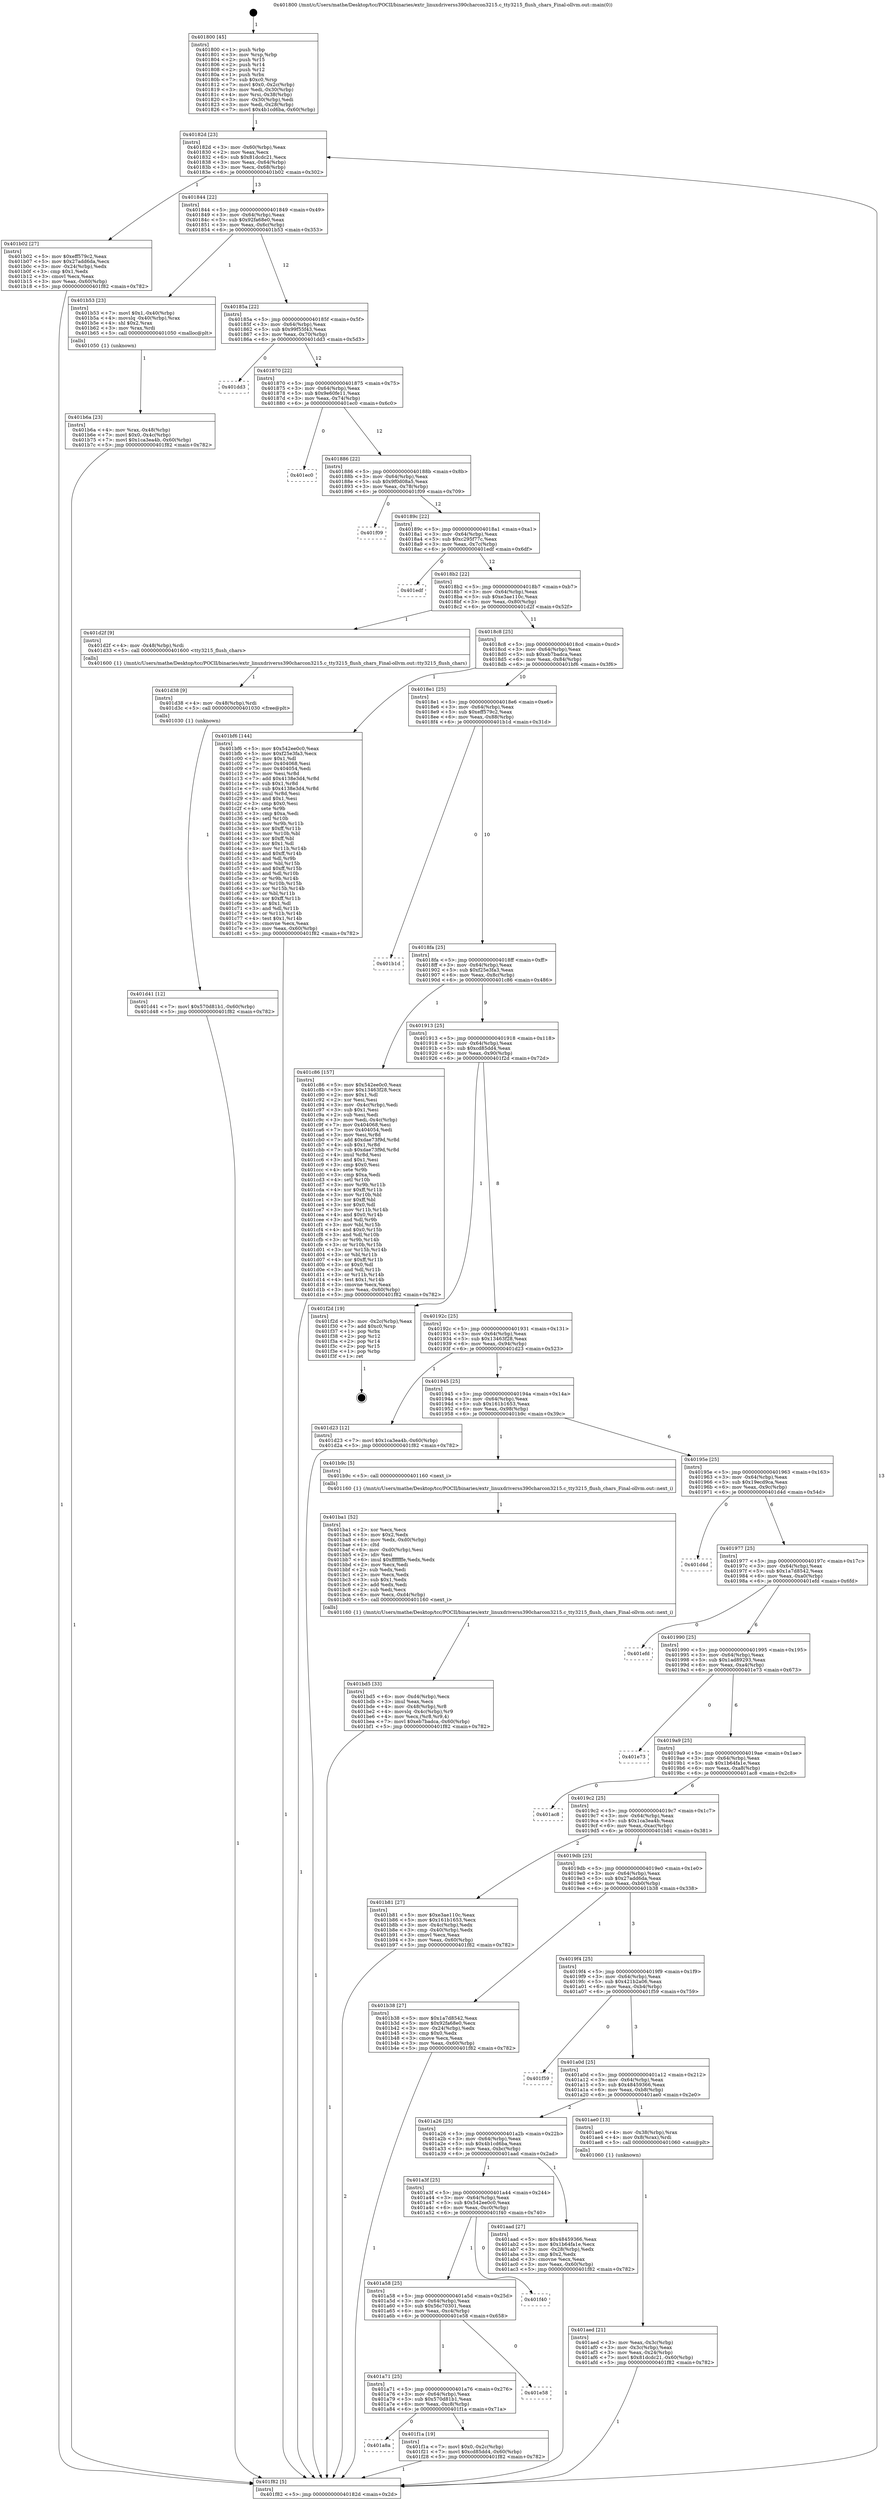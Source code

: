 digraph "0x401800" {
  label = "0x401800 (/mnt/c/Users/mathe/Desktop/tcc/POCII/binaries/extr_linuxdriverss390charcon3215.c_tty3215_flush_chars_Final-ollvm.out::main(0))"
  labelloc = "t"
  node[shape=record]

  Entry [label="",width=0.3,height=0.3,shape=circle,fillcolor=black,style=filled]
  "0x40182d" [label="{
     0x40182d [23]\l
     | [instrs]\l
     &nbsp;&nbsp;0x40182d \<+3\>: mov -0x60(%rbp),%eax\l
     &nbsp;&nbsp;0x401830 \<+2\>: mov %eax,%ecx\l
     &nbsp;&nbsp;0x401832 \<+6\>: sub $0x81dcdc21,%ecx\l
     &nbsp;&nbsp;0x401838 \<+3\>: mov %eax,-0x64(%rbp)\l
     &nbsp;&nbsp;0x40183b \<+3\>: mov %ecx,-0x68(%rbp)\l
     &nbsp;&nbsp;0x40183e \<+6\>: je 0000000000401b02 \<main+0x302\>\l
  }"]
  "0x401b02" [label="{
     0x401b02 [27]\l
     | [instrs]\l
     &nbsp;&nbsp;0x401b02 \<+5\>: mov $0xeff579c2,%eax\l
     &nbsp;&nbsp;0x401b07 \<+5\>: mov $0x27add6da,%ecx\l
     &nbsp;&nbsp;0x401b0c \<+3\>: mov -0x24(%rbp),%edx\l
     &nbsp;&nbsp;0x401b0f \<+3\>: cmp $0x1,%edx\l
     &nbsp;&nbsp;0x401b12 \<+3\>: cmovl %ecx,%eax\l
     &nbsp;&nbsp;0x401b15 \<+3\>: mov %eax,-0x60(%rbp)\l
     &nbsp;&nbsp;0x401b18 \<+5\>: jmp 0000000000401f82 \<main+0x782\>\l
  }"]
  "0x401844" [label="{
     0x401844 [22]\l
     | [instrs]\l
     &nbsp;&nbsp;0x401844 \<+5\>: jmp 0000000000401849 \<main+0x49\>\l
     &nbsp;&nbsp;0x401849 \<+3\>: mov -0x64(%rbp),%eax\l
     &nbsp;&nbsp;0x40184c \<+5\>: sub $0x92fa68e0,%eax\l
     &nbsp;&nbsp;0x401851 \<+3\>: mov %eax,-0x6c(%rbp)\l
     &nbsp;&nbsp;0x401854 \<+6\>: je 0000000000401b53 \<main+0x353\>\l
  }"]
  Exit [label="",width=0.3,height=0.3,shape=circle,fillcolor=black,style=filled,peripheries=2]
  "0x401b53" [label="{
     0x401b53 [23]\l
     | [instrs]\l
     &nbsp;&nbsp;0x401b53 \<+7\>: movl $0x1,-0x40(%rbp)\l
     &nbsp;&nbsp;0x401b5a \<+4\>: movslq -0x40(%rbp),%rax\l
     &nbsp;&nbsp;0x401b5e \<+4\>: shl $0x2,%rax\l
     &nbsp;&nbsp;0x401b62 \<+3\>: mov %rax,%rdi\l
     &nbsp;&nbsp;0x401b65 \<+5\>: call 0000000000401050 \<malloc@plt\>\l
     | [calls]\l
     &nbsp;&nbsp;0x401050 \{1\} (unknown)\l
  }"]
  "0x40185a" [label="{
     0x40185a [22]\l
     | [instrs]\l
     &nbsp;&nbsp;0x40185a \<+5\>: jmp 000000000040185f \<main+0x5f\>\l
     &nbsp;&nbsp;0x40185f \<+3\>: mov -0x64(%rbp),%eax\l
     &nbsp;&nbsp;0x401862 \<+5\>: sub $0x99f55f43,%eax\l
     &nbsp;&nbsp;0x401867 \<+3\>: mov %eax,-0x70(%rbp)\l
     &nbsp;&nbsp;0x40186a \<+6\>: je 0000000000401dd3 \<main+0x5d3\>\l
  }"]
  "0x401a8a" [label="{
     0x401a8a\l
  }", style=dashed]
  "0x401dd3" [label="{
     0x401dd3\l
  }", style=dashed]
  "0x401870" [label="{
     0x401870 [22]\l
     | [instrs]\l
     &nbsp;&nbsp;0x401870 \<+5\>: jmp 0000000000401875 \<main+0x75\>\l
     &nbsp;&nbsp;0x401875 \<+3\>: mov -0x64(%rbp),%eax\l
     &nbsp;&nbsp;0x401878 \<+5\>: sub $0x9e60fe11,%eax\l
     &nbsp;&nbsp;0x40187d \<+3\>: mov %eax,-0x74(%rbp)\l
     &nbsp;&nbsp;0x401880 \<+6\>: je 0000000000401ec0 \<main+0x6c0\>\l
  }"]
  "0x401f1a" [label="{
     0x401f1a [19]\l
     | [instrs]\l
     &nbsp;&nbsp;0x401f1a \<+7\>: movl $0x0,-0x2c(%rbp)\l
     &nbsp;&nbsp;0x401f21 \<+7\>: movl $0xcd85dd4,-0x60(%rbp)\l
     &nbsp;&nbsp;0x401f28 \<+5\>: jmp 0000000000401f82 \<main+0x782\>\l
  }"]
  "0x401ec0" [label="{
     0x401ec0\l
  }", style=dashed]
  "0x401886" [label="{
     0x401886 [22]\l
     | [instrs]\l
     &nbsp;&nbsp;0x401886 \<+5\>: jmp 000000000040188b \<main+0x8b\>\l
     &nbsp;&nbsp;0x40188b \<+3\>: mov -0x64(%rbp),%eax\l
     &nbsp;&nbsp;0x40188e \<+5\>: sub $0x9f0d08a5,%eax\l
     &nbsp;&nbsp;0x401893 \<+3\>: mov %eax,-0x78(%rbp)\l
     &nbsp;&nbsp;0x401896 \<+6\>: je 0000000000401f09 \<main+0x709\>\l
  }"]
  "0x401a71" [label="{
     0x401a71 [25]\l
     | [instrs]\l
     &nbsp;&nbsp;0x401a71 \<+5\>: jmp 0000000000401a76 \<main+0x276\>\l
     &nbsp;&nbsp;0x401a76 \<+3\>: mov -0x64(%rbp),%eax\l
     &nbsp;&nbsp;0x401a79 \<+5\>: sub $0x570d81b1,%eax\l
     &nbsp;&nbsp;0x401a7e \<+6\>: mov %eax,-0xc8(%rbp)\l
     &nbsp;&nbsp;0x401a84 \<+6\>: je 0000000000401f1a \<main+0x71a\>\l
  }"]
  "0x401f09" [label="{
     0x401f09\l
  }", style=dashed]
  "0x40189c" [label="{
     0x40189c [22]\l
     | [instrs]\l
     &nbsp;&nbsp;0x40189c \<+5\>: jmp 00000000004018a1 \<main+0xa1\>\l
     &nbsp;&nbsp;0x4018a1 \<+3\>: mov -0x64(%rbp),%eax\l
     &nbsp;&nbsp;0x4018a4 \<+5\>: sub $0xc295f77c,%eax\l
     &nbsp;&nbsp;0x4018a9 \<+3\>: mov %eax,-0x7c(%rbp)\l
     &nbsp;&nbsp;0x4018ac \<+6\>: je 0000000000401edf \<main+0x6df\>\l
  }"]
  "0x401e58" [label="{
     0x401e58\l
  }", style=dashed]
  "0x401edf" [label="{
     0x401edf\l
  }", style=dashed]
  "0x4018b2" [label="{
     0x4018b2 [22]\l
     | [instrs]\l
     &nbsp;&nbsp;0x4018b2 \<+5\>: jmp 00000000004018b7 \<main+0xb7\>\l
     &nbsp;&nbsp;0x4018b7 \<+3\>: mov -0x64(%rbp),%eax\l
     &nbsp;&nbsp;0x4018ba \<+5\>: sub $0xe3ae110c,%eax\l
     &nbsp;&nbsp;0x4018bf \<+3\>: mov %eax,-0x80(%rbp)\l
     &nbsp;&nbsp;0x4018c2 \<+6\>: je 0000000000401d2f \<main+0x52f\>\l
  }"]
  "0x401a58" [label="{
     0x401a58 [25]\l
     | [instrs]\l
     &nbsp;&nbsp;0x401a58 \<+5\>: jmp 0000000000401a5d \<main+0x25d\>\l
     &nbsp;&nbsp;0x401a5d \<+3\>: mov -0x64(%rbp),%eax\l
     &nbsp;&nbsp;0x401a60 \<+5\>: sub $0x56c70301,%eax\l
     &nbsp;&nbsp;0x401a65 \<+6\>: mov %eax,-0xc4(%rbp)\l
     &nbsp;&nbsp;0x401a6b \<+6\>: je 0000000000401e58 \<main+0x658\>\l
  }"]
  "0x401d2f" [label="{
     0x401d2f [9]\l
     | [instrs]\l
     &nbsp;&nbsp;0x401d2f \<+4\>: mov -0x48(%rbp),%rdi\l
     &nbsp;&nbsp;0x401d33 \<+5\>: call 0000000000401600 \<tty3215_flush_chars\>\l
     | [calls]\l
     &nbsp;&nbsp;0x401600 \{1\} (/mnt/c/Users/mathe/Desktop/tcc/POCII/binaries/extr_linuxdriverss390charcon3215.c_tty3215_flush_chars_Final-ollvm.out::tty3215_flush_chars)\l
  }"]
  "0x4018c8" [label="{
     0x4018c8 [25]\l
     | [instrs]\l
     &nbsp;&nbsp;0x4018c8 \<+5\>: jmp 00000000004018cd \<main+0xcd\>\l
     &nbsp;&nbsp;0x4018cd \<+3\>: mov -0x64(%rbp),%eax\l
     &nbsp;&nbsp;0x4018d0 \<+5\>: sub $0xeb7badca,%eax\l
     &nbsp;&nbsp;0x4018d5 \<+6\>: mov %eax,-0x84(%rbp)\l
     &nbsp;&nbsp;0x4018db \<+6\>: je 0000000000401bf6 \<main+0x3f6\>\l
  }"]
  "0x401f40" [label="{
     0x401f40\l
  }", style=dashed]
  "0x401bf6" [label="{
     0x401bf6 [144]\l
     | [instrs]\l
     &nbsp;&nbsp;0x401bf6 \<+5\>: mov $0x542ee0c0,%eax\l
     &nbsp;&nbsp;0x401bfb \<+5\>: mov $0xf25e3fa3,%ecx\l
     &nbsp;&nbsp;0x401c00 \<+2\>: mov $0x1,%dl\l
     &nbsp;&nbsp;0x401c02 \<+7\>: mov 0x404068,%esi\l
     &nbsp;&nbsp;0x401c09 \<+7\>: mov 0x404054,%edi\l
     &nbsp;&nbsp;0x401c10 \<+3\>: mov %esi,%r8d\l
     &nbsp;&nbsp;0x401c13 \<+7\>: add $0x4138e3d4,%r8d\l
     &nbsp;&nbsp;0x401c1a \<+4\>: sub $0x1,%r8d\l
     &nbsp;&nbsp;0x401c1e \<+7\>: sub $0x4138e3d4,%r8d\l
     &nbsp;&nbsp;0x401c25 \<+4\>: imul %r8d,%esi\l
     &nbsp;&nbsp;0x401c29 \<+3\>: and $0x1,%esi\l
     &nbsp;&nbsp;0x401c2c \<+3\>: cmp $0x0,%esi\l
     &nbsp;&nbsp;0x401c2f \<+4\>: sete %r9b\l
     &nbsp;&nbsp;0x401c33 \<+3\>: cmp $0xa,%edi\l
     &nbsp;&nbsp;0x401c36 \<+4\>: setl %r10b\l
     &nbsp;&nbsp;0x401c3a \<+3\>: mov %r9b,%r11b\l
     &nbsp;&nbsp;0x401c3d \<+4\>: xor $0xff,%r11b\l
     &nbsp;&nbsp;0x401c41 \<+3\>: mov %r10b,%bl\l
     &nbsp;&nbsp;0x401c44 \<+3\>: xor $0xff,%bl\l
     &nbsp;&nbsp;0x401c47 \<+3\>: xor $0x1,%dl\l
     &nbsp;&nbsp;0x401c4a \<+3\>: mov %r11b,%r14b\l
     &nbsp;&nbsp;0x401c4d \<+4\>: and $0xff,%r14b\l
     &nbsp;&nbsp;0x401c51 \<+3\>: and %dl,%r9b\l
     &nbsp;&nbsp;0x401c54 \<+3\>: mov %bl,%r15b\l
     &nbsp;&nbsp;0x401c57 \<+4\>: and $0xff,%r15b\l
     &nbsp;&nbsp;0x401c5b \<+3\>: and %dl,%r10b\l
     &nbsp;&nbsp;0x401c5e \<+3\>: or %r9b,%r14b\l
     &nbsp;&nbsp;0x401c61 \<+3\>: or %r10b,%r15b\l
     &nbsp;&nbsp;0x401c64 \<+3\>: xor %r15b,%r14b\l
     &nbsp;&nbsp;0x401c67 \<+3\>: or %bl,%r11b\l
     &nbsp;&nbsp;0x401c6a \<+4\>: xor $0xff,%r11b\l
     &nbsp;&nbsp;0x401c6e \<+3\>: or $0x1,%dl\l
     &nbsp;&nbsp;0x401c71 \<+3\>: and %dl,%r11b\l
     &nbsp;&nbsp;0x401c74 \<+3\>: or %r11b,%r14b\l
     &nbsp;&nbsp;0x401c77 \<+4\>: test $0x1,%r14b\l
     &nbsp;&nbsp;0x401c7b \<+3\>: cmovne %ecx,%eax\l
     &nbsp;&nbsp;0x401c7e \<+3\>: mov %eax,-0x60(%rbp)\l
     &nbsp;&nbsp;0x401c81 \<+5\>: jmp 0000000000401f82 \<main+0x782\>\l
  }"]
  "0x4018e1" [label="{
     0x4018e1 [25]\l
     | [instrs]\l
     &nbsp;&nbsp;0x4018e1 \<+5\>: jmp 00000000004018e6 \<main+0xe6\>\l
     &nbsp;&nbsp;0x4018e6 \<+3\>: mov -0x64(%rbp),%eax\l
     &nbsp;&nbsp;0x4018e9 \<+5\>: sub $0xeff579c2,%eax\l
     &nbsp;&nbsp;0x4018ee \<+6\>: mov %eax,-0x88(%rbp)\l
     &nbsp;&nbsp;0x4018f4 \<+6\>: je 0000000000401b1d \<main+0x31d\>\l
  }"]
  "0x401d41" [label="{
     0x401d41 [12]\l
     | [instrs]\l
     &nbsp;&nbsp;0x401d41 \<+7\>: movl $0x570d81b1,-0x60(%rbp)\l
     &nbsp;&nbsp;0x401d48 \<+5\>: jmp 0000000000401f82 \<main+0x782\>\l
  }"]
  "0x401b1d" [label="{
     0x401b1d\l
  }", style=dashed]
  "0x4018fa" [label="{
     0x4018fa [25]\l
     | [instrs]\l
     &nbsp;&nbsp;0x4018fa \<+5\>: jmp 00000000004018ff \<main+0xff\>\l
     &nbsp;&nbsp;0x4018ff \<+3\>: mov -0x64(%rbp),%eax\l
     &nbsp;&nbsp;0x401902 \<+5\>: sub $0xf25e3fa3,%eax\l
     &nbsp;&nbsp;0x401907 \<+6\>: mov %eax,-0x8c(%rbp)\l
     &nbsp;&nbsp;0x40190d \<+6\>: je 0000000000401c86 \<main+0x486\>\l
  }"]
  "0x401d38" [label="{
     0x401d38 [9]\l
     | [instrs]\l
     &nbsp;&nbsp;0x401d38 \<+4\>: mov -0x48(%rbp),%rdi\l
     &nbsp;&nbsp;0x401d3c \<+5\>: call 0000000000401030 \<free@plt\>\l
     | [calls]\l
     &nbsp;&nbsp;0x401030 \{1\} (unknown)\l
  }"]
  "0x401c86" [label="{
     0x401c86 [157]\l
     | [instrs]\l
     &nbsp;&nbsp;0x401c86 \<+5\>: mov $0x542ee0c0,%eax\l
     &nbsp;&nbsp;0x401c8b \<+5\>: mov $0x13463f28,%ecx\l
     &nbsp;&nbsp;0x401c90 \<+2\>: mov $0x1,%dl\l
     &nbsp;&nbsp;0x401c92 \<+2\>: xor %esi,%esi\l
     &nbsp;&nbsp;0x401c94 \<+3\>: mov -0x4c(%rbp),%edi\l
     &nbsp;&nbsp;0x401c97 \<+3\>: sub $0x1,%esi\l
     &nbsp;&nbsp;0x401c9a \<+2\>: sub %esi,%edi\l
     &nbsp;&nbsp;0x401c9c \<+3\>: mov %edi,-0x4c(%rbp)\l
     &nbsp;&nbsp;0x401c9f \<+7\>: mov 0x404068,%esi\l
     &nbsp;&nbsp;0x401ca6 \<+7\>: mov 0x404054,%edi\l
     &nbsp;&nbsp;0x401cad \<+3\>: mov %esi,%r8d\l
     &nbsp;&nbsp;0x401cb0 \<+7\>: add $0xdae73f9d,%r8d\l
     &nbsp;&nbsp;0x401cb7 \<+4\>: sub $0x1,%r8d\l
     &nbsp;&nbsp;0x401cbb \<+7\>: sub $0xdae73f9d,%r8d\l
     &nbsp;&nbsp;0x401cc2 \<+4\>: imul %r8d,%esi\l
     &nbsp;&nbsp;0x401cc6 \<+3\>: and $0x1,%esi\l
     &nbsp;&nbsp;0x401cc9 \<+3\>: cmp $0x0,%esi\l
     &nbsp;&nbsp;0x401ccc \<+4\>: sete %r9b\l
     &nbsp;&nbsp;0x401cd0 \<+3\>: cmp $0xa,%edi\l
     &nbsp;&nbsp;0x401cd3 \<+4\>: setl %r10b\l
     &nbsp;&nbsp;0x401cd7 \<+3\>: mov %r9b,%r11b\l
     &nbsp;&nbsp;0x401cda \<+4\>: xor $0xff,%r11b\l
     &nbsp;&nbsp;0x401cde \<+3\>: mov %r10b,%bl\l
     &nbsp;&nbsp;0x401ce1 \<+3\>: xor $0xff,%bl\l
     &nbsp;&nbsp;0x401ce4 \<+3\>: xor $0x0,%dl\l
     &nbsp;&nbsp;0x401ce7 \<+3\>: mov %r11b,%r14b\l
     &nbsp;&nbsp;0x401cea \<+4\>: and $0x0,%r14b\l
     &nbsp;&nbsp;0x401cee \<+3\>: and %dl,%r9b\l
     &nbsp;&nbsp;0x401cf1 \<+3\>: mov %bl,%r15b\l
     &nbsp;&nbsp;0x401cf4 \<+4\>: and $0x0,%r15b\l
     &nbsp;&nbsp;0x401cf8 \<+3\>: and %dl,%r10b\l
     &nbsp;&nbsp;0x401cfb \<+3\>: or %r9b,%r14b\l
     &nbsp;&nbsp;0x401cfe \<+3\>: or %r10b,%r15b\l
     &nbsp;&nbsp;0x401d01 \<+3\>: xor %r15b,%r14b\l
     &nbsp;&nbsp;0x401d04 \<+3\>: or %bl,%r11b\l
     &nbsp;&nbsp;0x401d07 \<+4\>: xor $0xff,%r11b\l
     &nbsp;&nbsp;0x401d0b \<+3\>: or $0x0,%dl\l
     &nbsp;&nbsp;0x401d0e \<+3\>: and %dl,%r11b\l
     &nbsp;&nbsp;0x401d11 \<+3\>: or %r11b,%r14b\l
     &nbsp;&nbsp;0x401d14 \<+4\>: test $0x1,%r14b\l
     &nbsp;&nbsp;0x401d18 \<+3\>: cmovne %ecx,%eax\l
     &nbsp;&nbsp;0x401d1b \<+3\>: mov %eax,-0x60(%rbp)\l
     &nbsp;&nbsp;0x401d1e \<+5\>: jmp 0000000000401f82 \<main+0x782\>\l
  }"]
  "0x401913" [label="{
     0x401913 [25]\l
     | [instrs]\l
     &nbsp;&nbsp;0x401913 \<+5\>: jmp 0000000000401918 \<main+0x118\>\l
     &nbsp;&nbsp;0x401918 \<+3\>: mov -0x64(%rbp),%eax\l
     &nbsp;&nbsp;0x40191b \<+5\>: sub $0xcd85dd4,%eax\l
     &nbsp;&nbsp;0x401920 \<+6\>: mov %eax,-0x90(%rbp)\l
     &nbsp;&nbsp;0x401926 \<+6\>: je 0000000000401f2d \<main+0x72d\>\l
  }"]
  "0x401bd5" [label="{
     0x401bd5 [33]\l
     | [instrs]\l
     &nbsp;&nbsp;0x401bd5 \<+6\>: mov -0xd4(%rbp),%ecx\l
     &nbsp;&nbsp;0x401bdb \<+3\>: imul %eax,%ecx\l
     &nbsp;&nbsp;0x401bde \<+4\>: mov -0x48(%rbp),%r8\l
     &nbsp;&nbsp;0x401be2 \<+4\>: movslq -0x4c(%rbp),%r9\l
     &nbsp;&nbsp;0x401be6 \<+4\>: mov %ecx,(%r8,%r9,4)\l
     &nbsp;&nbsp;0x401bea \<+7\>: movl $0xeb7badca,-0x60(%rbp)\l
     &nbsp;&nbsp;0x401bf1 \<+5\>: jmp 0000000000401f82 \<main+0x782\>\l
  }"]
  "0x401f2d" [label="{
     0x401f2d [19]\l
     | [instrs]\l
     &nbsp;&nbsp;0x401f2d \<+3\>: mov -0x2c(%rbp),%eax\l
     &nbsp;&nbsp;0x401f30 \<+7\>: add $0xc0,%rsp\l
     &nbsp;&nbsp;0x401f37 \<+1\>: pop %rbx\l
     &nbsp;&nbsp;0x401f38 \<+2\>: pop %r12\l
     &nbsp;&nbsp;0x401f3a \<+2\>: pop %r14\l
     &nbsp;&nbsp;0x401f3c \<+2\>: pop %r15\l
     &nbsp;&nbsp;0x401f3e \<+1\>: pop %rbp\l
     &nbsp;&nbsp;0x401f3f \<+1\>: ret\l
  }"]
  "0x40192c" [label="{
     0x40192c [25]\l
     | [instrs]\l
     &nbsp;&nbsp;0x40192c \<+5\>: jmp 0000000000401931 \<main+0x131\>\l
     &nbsp;&nbsp;0x401931 \<+3\>: mov -0x64(%rbp),%eax\l
     &nbsp;&nbsp;0x401934 \<+5\>: sub $0x13463f28,%eax\l
     &nbsp;&nbsp;0x401939 \<+6\>: mov %eax,-0x94(%rbp)\l
     &nbsp;&nbsp;0x40193f \<+6\>: je 0000000000401d23 \<main+0x523\>\l
  }"]
  "0x401ba1" [label="{
     0x401ba1 [52]\l
     | [instrs]\l
     &nbsp;&nbsp;0x401ba1 \<+2\>: xor %ecx,%ecx\l
     &nbsp;&nbsp;0x401ba3 \<+5\>: mov $0x2,%edx\l
     &nbsp;&nbsp;0x401ba8 \<+6\>: mov %edx,-0xd0(%rbp)\l
     &nbsp;&nbsp;0x401bae \<+1\>: cltd\l
     &nbsp;&nbsp;0x401baf \<+6\>: mov -0xd0(%rbp),%esi\l
     &nbsp;&nbsp;0x401bb5 \<+2\>: idiv %esi\l
     &nbsp;&nbsp;0x401bb7 \<+6\>: imul $0xfffffffe,%edx,%edx\l
     &nbsp;&nbsp;0x401bbd \<+2\>: mov %ecx,%edi\l
     &nbsp;&nbsp;0x401bbf \<+2\>: sub %edx,%edi\l
     &nbsp;&nbsp;0x401bc1 \<+2\>: mov %ecx,%edx\l
     &nbsp;&nbsp;0x401bc3 \<+3\>: sub $0x1,%edx\l
     &nbsp;&nbsp;0x401bc6 \<+2\>: add %edx,%edi\l
     &nbsp;&nbsp;0x401bc8 \<+2\>: sub %edi,%ecx\l
     &nbsp;&nbsp;0x401bca \<+6\>: mov %ecx,-0xd4(%rbp)\l
     &nbsp;&nbsp;0x401bd0 \<+5\>: call 0000000000401160 \<next_i\>\l
     | [calls]\l
     &nbsp;&nbsp;0x401160 \{1\} (/mnt/c/Users/mathe/Desktop/tcc/POCII/binaries/extr_linuxdriverss390charcon3215.c_tty3215_flush_chars_Final-ollvm.out::next_i)\l
  }"]
  "0x401d23" [label="{
     0x401d23 [12]\l
     | [instrs]\l
     &nbsp;&nbsp;0x401d23 \<+7\>: movl $0x1ca3ea4b,-0x60(%rbp)\l
     &nbsp;&nbsp;0x401d2a \<+5\>: jmp 0000000000401f82 \<main+0x782\>\l
  }"]
  "0x401945" [label="{
     0x401945 [25]\l
     | [instrs]\l
     &nbsp;&nbsp;0x401945 \<+5\>: jmp 000000000040194a \<main+0x14a\>\l
     &nbsp;&nbsp;0x40194a \<+3\>: mov -0x64(%rbp),%eax\l
     &nbsp;&nbsp;0x40194d \<+5\>: sub $0x161b1653,%eax\l
     &nbsp;&nbsp;0x401952 \<+6\>: mov %eax,-0x98(%rbp)\l
     &nbsp;&nbsp;0x401958 \<+6\>: je 0000000000401b9c \<main+0x39c\>\l
  }"]
  "0x401b6a" [label="{
     0x401b6a [23]\l
     | [instrs]\l
     &nbsp;&nbsp;0x401b6a \<+4\>: mov %rax,-0x48(%rbp)\l
     &nbsp;&nbsp;0x401b6e \<+7\>: movl $0x0,-0x4c(%rbp)\l
     &nbsp;&nbsp;0x401b75 \<+7\>: movl $0x1ca3ea4b,-0x60(%rbp)\l
     &nbsp;&nbsp;0x401b7c \<+5\>: jmp 0000000000401f82 \<main+0x782\>\l
  }"]
  "0x401b9c" [label="{
     0x401b9c [5]\l
     | [instrs]\l
     &nbsp;&nbsp;0x401b9c \<+5\>: call 0000000000401160 \<next_i\>\l
     | [calls]\l
     &nbsp;&nbsp;0x401160 \{1\} (/mnt/c/Users/mathe/Desktop/tcc/POCII/binaries/extr_linuxdriverss390charcon3215.c_tty3215_flush_chars_Final-ollvm.out::next_i)\l
  }"]
  "0x40195e" [label="{
     0x40195e [25]\l
     | [instrs]\l
     &nbsp;&nbsp;0x40195e \<+5\>: jmp 0000000000401963 \<main+0x163\>\l
     &nbsp;&nbsp;0x401963 \<+3\>: mov -0x64(%rbp),%eax\l
     &nbsp;&nbsp;0x401966 \<+5\>: sub $0x19ecd9ca,%eax\l
     &nbsp;&nbsp;0x40196b \<+6\>: mov %eax,-0x9c(%rbp)\l
     &nbsp;&nbsp;0x401971 \<+6\>: je 0000000000401d4d \<main+0x54d\>\l
  }"]
  "0x401aed" [label="{
     0x401aed [21]\l
     | [instrs]\l
     &nbsp;&nbsp;0x401aed \<+3\>: mov %eax,-0x3c(%rbp)\l
     &nbsp;&nbsp;0x401af0 \<+3\>: mov -0x3c(%rbp),%eax\l
     &nbsp;&nbsp;0x401af3 \<+3\>: mov %eax,-0x24(%rbp)\l
     &nbsp;&nbsp;0x401af6 \<+7\>: movl $0x81dcdc21,-0x60(%rbp)\l
     &nbsp;&nbsp;0x401afd \<+5\>: jmp 0000000000401f82 \<main+0x782\>\l
  }"]
  "0x401d4d" [label="{
     0x401d4d\l
  }", style=dashed]
  "0x401977" [label="{
     0x401977 [25]\l
     | [instrs]\l
     &nbsp;&nbsp;0x401977 \<+5\>: jmp 000000000040197c \<main+0x17c\>\l
     &nbsp;&nbsp;0x40197c \<+3\>: mov -0x64(%rbp),%eax\l
     &nbsp;&nbsp;0x40197f \<+5\>: sub $0x1a7d8542,%eax\l
     &nbsp;&nbsp;0x401984 \<+6\>: mov %eax,-0xa0(%rbp)\l
     &nbsp;&nbsp;0x40198a \<+6\>: je 0000000000401efd \<main+0x6fd\>\l
  }"]
  "0x401800" [label="{
     0x401800 [45]\l
     | [instrs]\l
     &nbsp;&nbsp;0x401800 \<+1\>: push %rbp\l
     &nbsp;&nbsp;0x401801 \<+3\>: mov %rsp,%rbp\l
     &nbsp;&nbsp;0x401804 \<+2\>: push %r15\l
     &nbsp;&nbsp;0x401806 \<+2\>: push %r14\l
     &nbsp;&nbsp;0x401808 \<+2\>: push %r12\l
     &nbsp;&nbsp;0x40180a \<+1\>: push %rbx\l
     &nbsp;&nbsp;0x40180b \<+7\>: sub $0xc0,%rsp\l
     &nbsp;&nbsp;0x401812 \<+7\>: movl $0x0,-0x2c(%rbp)\l
     &nbsp;&nbsp;0x401819 \<+3\>: mov %edi,-0x30(%rbp)\l
     &nbsp;&nbsp;0x40181c \<+4\>: mov %rsi,-0x38(%rbp)\l
     &nbsp;&nbsp;0x401820 \<+3\>: mov -0x30(%rbp),%edi\l
     &nbsp;&nbsp;0x401823 \<+3\>: mov %edi,-0x28(%rbp)\l
     &nbsp;&nbsp;0x401826 \<+7\>: movl $0x4b1cd6ba,-0x60(%rbp)\l
  }"]
  "0x401efd" [label="{
     0x401efd\l
  }", style=dashed]
  "0x401990" [label="{
     0x401990 [25]\l
     | [instrs]\l
     &nbsp;&nbsp;0x401990 \<+5\>: jmp 0000000000401995 \<main+0x195\>\l
     &nbsp;&nbsp;0x401995 \<+3\>: mov -0x64(%rbp),%eax\l
     &nbsp;&nbsp;0x401998 \<+5\>: sub $0x1ad89293,%eax\l
     &nbsp;&nbsp;0x40199d \<+6\>: mov %eax,-0xa4(%rbp)\l
     &nbsp;&nbsp;0x4019a3 \<+6\>: je 0000000000401e73 \<main+0x673\>\l
  }"]
  "0x401f82" [label="{
     0x401f82 [5]\l
     | [instrs]\l
     &nbsp;&nbsp;0x401f82 \<+5\>: jmp 000000000040182d \<main+0x2d\>\l
  }"]
  "0x401e73" [label="{
     0x401e73\l
  }", style=dashed]
  "0x4019a9" [label="{
     0x4019a9 [25]\l
     | [instrs]\l
     &nbsp;&nbsp;0x4019a9 \<+5\>: jmp 00000000004019ae \<main+0x1ae\>\l
     &nbsp;&nbsp;0x4019ae \<+3\>: mov -0x64(%rbp),%eax\l
     &nbsp;&nbsp;0x4019b1 \<+5\>: sub $0x1b64fa1e,%eax\l
     &nbsp;&nbsp;0x4019b6 \<+6\>: mov %eax,-0xa8(%rbp)\l
     &nbsp;&nbsp;0x4019bc \<+6\>: je 0000000000401ac8 \<main+0x2c8\>\l
  }"]
  "0x401a3f" [label="{
     0x401a3f [25]\l
     | [instrs]\l
     &nbsp;&nbsp;0x401a3f \<+5\>: jmp 0000000000401a44 \<main+0x244\>\l
     &nbsp;&nbsp;0x401a44 \<+3\>: mov -0x64(%rbp),%eax\l
     &nbsp;&nbsp;0x401a47 \<+5\>: sub $0x542ee0c0,%eax\l
     &nbsp;&nbsp;0x401a4c \<+6\>: mov %eax,-0xc0(%rbp)\l
     &nbsp;&nbsp;0x401a52 \<+6\>: je 0000000000401f40 \<main+0x740\>\l
  }"]
  "0x401ac8" [label="{
     0x401ac8\l
  }", style=dashed]
  "0x4019c2" [label="{
     0x4019c2 [25]\l
     | [instrs]\l
     &nbsp;&nbsp;0x4019c2 \<+5\>: jmp 00000000004019c7 \<main+0x1c7\>\l
     &nbsp;&nbsp;0x4019c7 \<+3\>: mov -0x64(%rbp),%eax\l
     &nbsp;&nbsp;0x4019ca \<+5\>: sub $0x1ca3ea4b,%eax\l
     &nbsp;&nbsp;0x4019cf \<+6\>: mov %eax,-0xac(%rbp)\l
     &nbsp;&nbsp;0x4019d5 \<+6\>: je 0000000000401b81 \<main+0x381\>\l
  }"]
  "0x401aad" [label="{
     0x401aad [27]\l
     | [instrs]\l
     &nbsp;&nbsp;0x401aad \<+5\>: mov $0x48459366,%eax\l
     &nbsp;&nbsp;0x401ab2 \<+5\>: mov $0x1b64fa1e,%ecx\l
     &nbsp;&nbsp;0x401ab7 \<+3\>: mov -0x28(%rbp),%edx\l
     &nbsp;&nbsp;0x401aba \<+3\>: cmp $0x2,%edx\l
     &nbsp;&nbsp;0x401abd \<+3\>: cmovne %ecx,%eax\l
     &nbsp;&nbsp;0x401ac0 \<+3\>: mov %eax,-0x60(%rbp)\l
     &nbsp;&nbsp;0x401ac3 \<+5\>: jmp 0000000000401f82 \<main+0x782\>\l
  }"]
  "0x401b81" [label="{
     0x401b81 [27]\l
     | [instrs]\l
     &nbsp;&nbsp;0x401b81 \<+5\>: mov $0xe3ae110c,%eax\l
     &nbsp;&nbsp;0x401b86 \<+5\>: mov $0x161b1653,%ecx\l
     &nbsp;&nbsp;0x401b8b \<+3\>: mov -0x4c(%rbp),%edx\l
     &nbsp;&nbsp;0x401b8e \<+3\>: cmp -0x40(%rbp),%edx\l
     &nbsp;&nbsp;0x401b91 \<+3\>: cmovl %ecx,%eax\l
     &nbsp;&nbsp;0x401b94 \<+3\>: mov %eax,-0x60(%rbp)\l
     &nbsp;&nbsp;0x401b97 \<+5\>: jmp 0000000000401f82 \<main+0x782\>\l
  }"]
  "0x4019db" [label="{
     0x4019db [25]\l
     | [instrs]\l
     &nbsp;&nbsp;0x4019db \<+5\>: jmp 00000000004019e0 \<main+0x1e0\>\l
     &nbsp;&nbsp;0x4019e0 \<+3\>: mov -0x64(%rbp),%eax\l
     &nbsp;&nbsp;0x4019e3 \<+5\>: sub $0x27add6da,%eax\l
     &nbsp;&nbsp;0x4019e8 \<+6\>: mov %eax,-0xb0(%rbp)\l
     &nbsp;&nbsp;0x4019ee \<+6\>: je 0000000000401b38 \<main+0x338\>\l
  }"]
  "0x401a26" [label="{
     0x401a26 [25]\l
     | [instrs]\l
     &nbsp;&nbsp;0x401a26 \<+5\>: jmp 0000000000401a2b \<main+0x22b\>\l
     &nbsp;&nbsp;0x401a2b \<+3\>: mov -0x64(%rbp),%eax\l
     &nbsp;&nbsp;0x401a2e \<+5\>: sub $0x4b1cd6ba,%eax\l
     &nbsp;&nbsp;0x401a33 \<+6\>: mov %eax,-0xbc(%rbp)\l
     &nbsp;&nbsp;0x401a39 \<+6\>: je 0000000000401aad \<main+0x2ad\>\l
  }"]
  "0x401b38" [label="{
     0x401b38 [27]\l
     | [instrs]\l
     &nbsp;&nbsp;0x401b38 \<+5\>: mov $0x1a7d8542,%eax\l
     &nbsp;&nbsp;0x401b3d \<+5\>: mov $0x92fa68e0,%ecx\l
     &nbsp;&nbsp;0x401b42 \<+3\>: mov -0x24(%rbp),%edx\l
     &nbsp;&nbsp;0x401b45 \<+3\>: cmp $0x0,%edx\l
     &nbsp;&nbsp;0x401b48 \<+3\>: cmove %ecx,%eax\l
     &nbsp;&nbsp;0x401b4b \<+3\>: mov %eax,-0x60(%rbp)\l
     &nbsp;&nbsp;0x401b4e \<+5\>: jmp 0000000000401f82 \<main+0x782\>\l
  }"]
  "0x4019f4" [label="{
     0x4019f4 [25]\l
     | [instrs]\l
     &nbsp;&nbsp;0x4019f4 \<+5\>: jmp 00000000004019f9 \<main+0x1f9\>\l
     &nbsp;&nbsp;0x4019f9 \<+3\>: mov -0x64(%rbp),%eax\l
     &nbsp;&nbsp;0x4019fc \<+5\>: sub $0x421b2a06,%eax\l
     &nbsp;&nbsp;0x401a01 \<+6\>: mov %eax,-0xb4(%rbp)\l
     &nbsp;&nbsp;0x401a07 \<+6\>: je 0000000000401f59 \<main+0x759\>\l
  }"]
  "0x401ae0" [label="{
     0x401ae0 [13]\l
     | [instrs]\l
     &nbsp;&nbsp;0x401ae0 \<+4\>: mov -0x38(%rbp),%rax\l
     &nbsp;&nbsp;0x401ae4 \<+4\>: mov 0x8(%rax),%rdi\l
     &nbsp;&nbsp;0x401ae8 \<+5\>: call 0000000000401060 \<atoi@plt\>\l
     | [calls]\l
     &nbsp;&nbsp;0x401060 \{1\} (unknown)\l
  }"]
  "0x401f59" [label="{
     0x401f59\l
  }", style=dashed]
  "0x401a0d" [label="{
     0x401a0d [25]\l
     | [instrs]\l
     &nbsp;&nbsp;0x401a0d \<+5\>: jmp 0000000000401a12 \<main+0x212\>\l
     &nbsp;&nbsp;0x401a12 \<+3\>: mov -0x64(%rbp),%eax\l
     &nbsp;&nbsp;0x401a15 \<+5\>: sub $0x48459366,%eax\l
     &nbsp;&nbsp;0x401a1a \<+6\>: mov %eax,-0xb8(%rbp)\l
     &nbsp;&nbsp;0x401a20 \<+6\>: je 0000000000401ae0 \<main+0x2e0\>\l
  }"]
  Entry -> "0x401800" [label=" 1"]
  "0x40182d" -> "0x401b02" [label=" 1"]
  "0x40182d" -> "0x401844" [label=" 13"]
  "0x401f2d" -> Exit [label=" 1"]
  "0x401844" -> "0x401b53" [label=" 1"]
  "0x401844" -> "0x40185a" [label=" 12"]
  "0x401f1a" -> "0x401f82" [label=" 1"]
  "0x40185a" -> "0x401dd3" [label=" 0"]
  "0x40185a" -> "0x401870" [label=" 12"]
  "0x401a71" -> "0x401a8a" [label=" 0"]
  "0x401870" -> "0x401ec0" [label=" 0"]
  "0x401870" -> "0x401886" [label=" 12"]
  "0x401a71" -> "0x401f1a" [label=" 1"]
  "0x401886" -> "0x401f09" [label=" 0"]
  "0x401886" -> "0x40189c" [label=" 12"]
  "0x401a58" -> "0x401a71" [label=" 1"]
  "0x40189c" -> "0x401edf" [label=" 0"]
  "0x40189c" -> "0x4018b2" [label=" 12"]
  "0x401a58" -> "0x401e58" [label=" 0"]
  "0x4018b2" -> "0x401d2f" [label=" 1"]
  "0x4018b2" -> "0x4018c8" [label=" 11"]
  "0x401a3f" -> "0x401a58" [label=" 1"]
  "0x4018c8" -> "0x401bf6" [label=" 1"]
  "0x4018c8" -> "0x4018e1" [label=" 10"]
  "0x401a3f" -> "0x401f40" [label=" 0"]
  "0x4018e1" -> "0x401b1d" [label=" 0"]
  "0x4018e1" -> "0x4018fa" [label=" 10"]
  "0x401d41" -> "0x401f82" [label=" 1"]
  "0x4018fa" -> "0x401c86" [label=" 1"]
  "0x4018fa" -> "0x401913" [label=" 9"]
  "0x401d38" -> "0x401d41" [label=" 1"]
  "0x401913" -> "0x401f2d" [label=" 1"]
  "0x401913" -> "0x40192c" [label=" 8"]
  "0x401d2f" -> "0x401d38" [label=" 1"]
  "0x40192c" -> "0x401d23" [label=" 1"]
  "0x40192c" -> "0x401945" [label=" 7"]
  "0x401d23" -> "0x401f82" [label=" 1"]
  "0x401945" -> "0x401b9c" [label=" 1"]
  "0x401945" -> "0x40195e" [label=" 6"]
  "0x401c86" -> "0x401f82" [label=" 1"]
  "0x40195e" -> "0x401d4d" [label=" 0"]
  "0x40195e" -> "0x401977" [label=" 6"]
  "0x401bf6" -> "0x401f82" [label=" 1"]
  "0x401977" -> "0x401efd" [label=" 0"]
  "0x401977" -> "0x401990" [label=" 6"]
  "0x401bd5" -> "0x401f82" [label=" 1"]
  "0x401990" -> "0x401e73" [label=" 0"]
  "0x401990" -> "0x4019a9" [label=" 6"]
  "0x401ba1" -> "0x401bd5" [label=" 1"]
  "0x4019a9" -> "0x401ac8" [label=" 0"]
  "0x4019a9" -> "0x4019c2" [label=" 6"]
  "0x401b9c" -> "0x401ba1" [label=" 1"]
  "0x4019c2" -> "0x401b81" [label=" 2"]
  "0x4019c2" -> "0x4019db" [label=" 4"]
  "0x401b81" -> "0x401f82" [label=" 2"]
  "0x4019db" -> "0x401b38" [label=" 1"]
  "0x4019db" -> "0x4019f4" [label=" 3"]
  "0x401b53" -> "0x401b6a" [label=" 1"]
  "0x4019f4" -> "0x401f59" [label=" 0"]
  "0x4019f4" -> "0x401a0d" [label=" 3"]
  "0x401b38" -> "0x401f82" [label=" 1"]
  "0x401a0d" -> "0x401ae0" [label=" 1"]
  "0x401a0d" -> "0x401a26" [label=" 2"]
  "0x401b6a" -> "0x401f82" [label=" 1"]
  "0x401a26" -> "0x401aad" [label=" 1"]
  "0x401a26" -> "0x401a3f" [label=" 1"]
  "0x401aad" -> "0x401f82" [label=" 1"]
  "0x401800" -> "0x40182d" [label=" 1"]
  "0x401f82" -> "0x40182d" [label=" 13"]
  "0x401ae0" -> "0x401aed" [label=" 1"]
  "0x401aed" -> "0x401f82" [label=" 1"]
  "0x401b02" -> "0x401f82" [label=" 1"]
}
